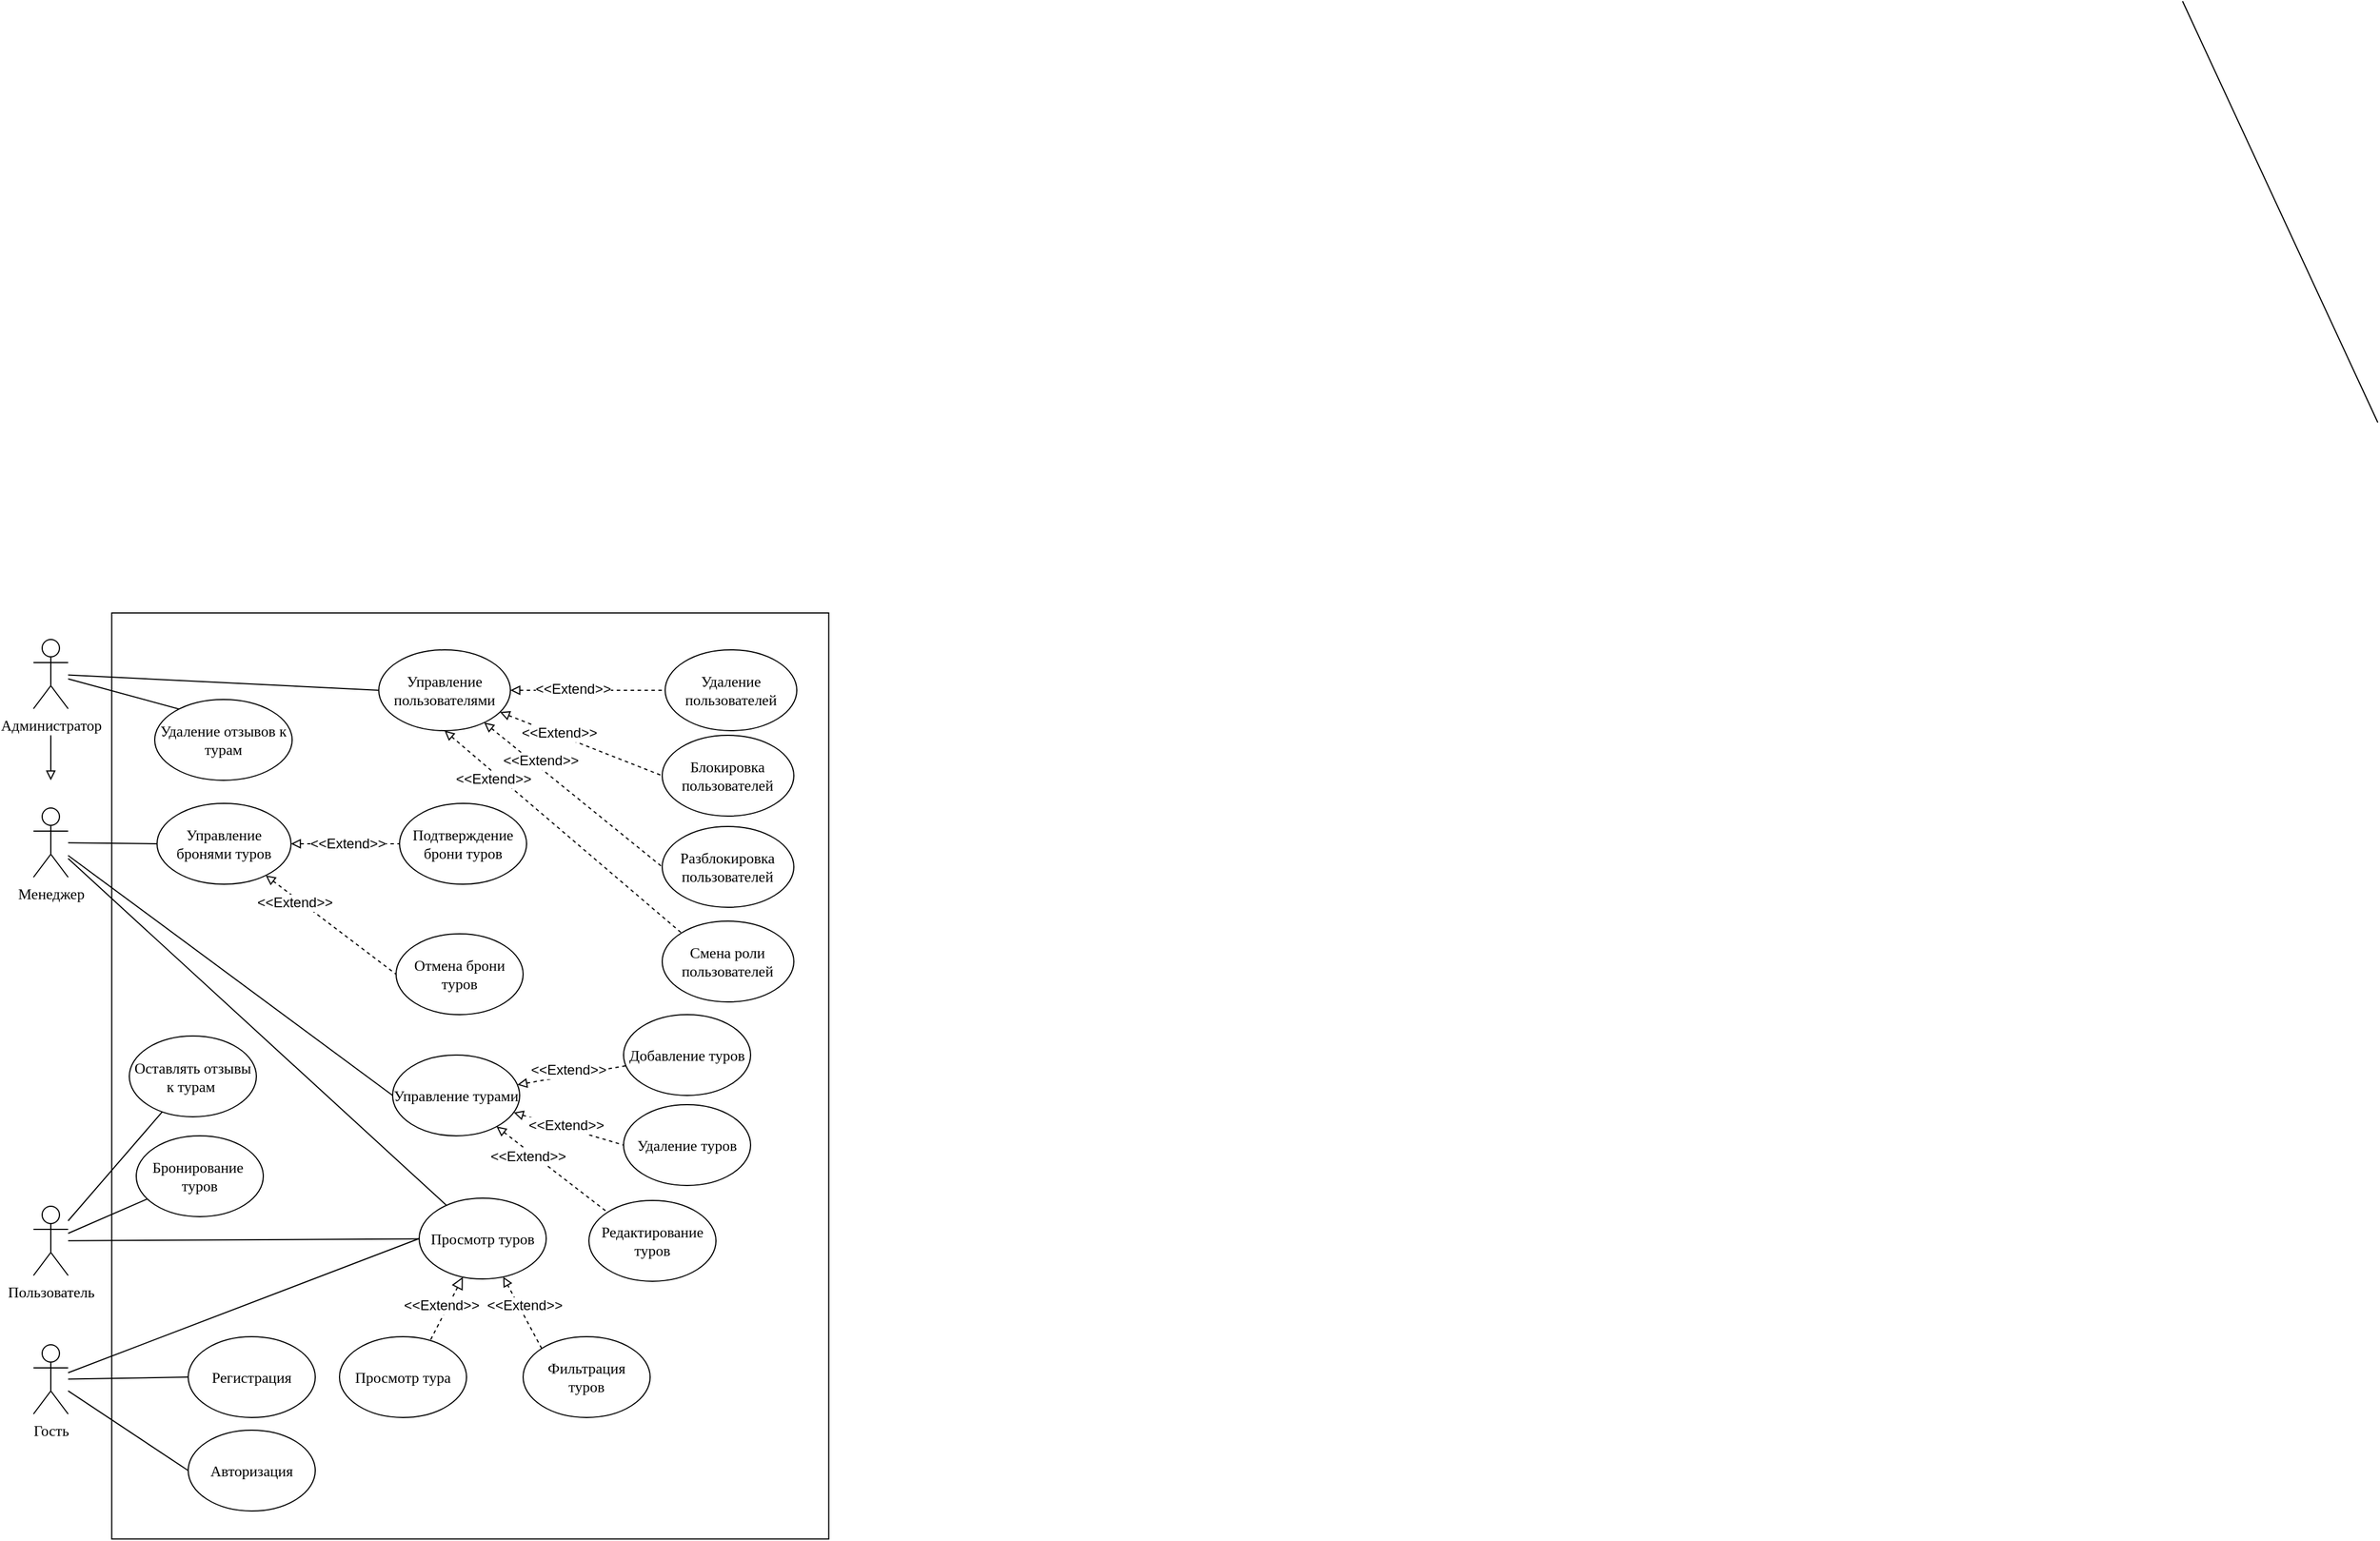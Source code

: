 <mxfile version="26.0.2">
  <diagram name="Страница — 1" id="NZbn_GLvDckBzevisfvI">
    <mxGraphModel dx="913" dy="1096" grid="0" gridSize="10" guides="1" tooltips="1" connect="1" arrows="1" fold="1" page="0" pageScale="1" pageWidth="1169" pageHeight="827" math="0" shadow="0">
      <root>
        <mxCell id="0" />
        <mxCell id="1" parent="0" />
        <mxCell id="JH5U76IGOBcUqnHT-_Kr-2" value="" style="rounded=0;whiteSpace=wrap;html=1;rotation=90;" parent="1" vertex="1">
          <mxGeometry x="488.11" y="484.67" width="802.22" height="620.92" as="geometry" />
        </mxCell>
        <mxCell id="p_r1cKh_CzRkiVNsoP0s-77" style="edgeStyle=none;curved=1;rounded=0;orthogonalLoop=1;jettySize=auto;html=1;entryX=0;entryY=0.5;entryDx=0;entryDy=0;fontSize=12;startSize=8;endSize=8;endArrow=none;endFill=0;" parent="1" source="svQCepNTFexyG-QFbBfc-3" target="OeR3qFUjESxq3L1rICcf-10" edge="1">
          <mxGeometry relative="1" as="geometry" />
        </mxCell>
        <mxCell id="p_r1cKh_CzRkiVNsoP0s-78" style="edgeStyle=none;curved=1;rounded=0;orthogonalLoop=1;jettySize=auto;html=1;entryX=0;entryY=0.5;entryDx=0;entryDy=0;fontSize=12;startSize=8;endSize=8;endArrow=none;endFill=0;" parent="1" source="svQCepNTFexyG-QFbBfc-3" target="p_r1cKh_CzRkiVNsoP0s-5" edge="1">
          <mxGeometry relative="1" as="geometry" />
        </mxCell>
        <mxCell id="bwHQZoLI509qidypqNT2-47" style="rounded=0;orthogonalLoop=1;jettySize=auto;html=1;entryX=0;entryY=0.5;entryDx=0;entryDy=0;endArrow=none;endFill=0;" parent="1" source="svQCepNTFexyG-QFbBfc-3" target="JH5U76IGOBcUqnHT-_Kr-12" edge="1">
          <mxGeometry relative="1" as="geometry" />
        </mxCell>
        <mxCell id="svQCepNTFexyG-QFbBfc-3" value="Гость" style="shape=umlActor;verticalLabelPosition=bottom;verticalAlign=top;html=1;outlineConnect=0;fontFamily=Times New Roman;fontSize=13;" parent="1" vertex="1">
          <mxGeometry x="511" y="1028" width="30" height="60" as="geometry" />
        </mxCell>
        <mxCell id="OeR3qFUjESxq3L1rICcf-12" style="edgeStyle=none;shape=connector;rounded=0;orthogonalLoop=1;jettySize=auto;html=1;labelBackgroundColor=default;strokeColor=default;align=center;verticalAlign=middle;fontFamily=Helvetica;fontSize=11;fontColor=default;endArrow=none;endFill=0;" parent="1" source="svQCepNTFexyG-QFbBfc-7" target="OeR3qFUjESxq3L1rICcf-9" edge="1">
          <mxGeometry relative="1" as="geometry" />
        </mxCell>
        <mxCell id="OeR3qFUjESxq3L1rICcf-13" style="edgeStyle=none;shape=connector;rounded=0;orthogonalLoop=1;jettySize=auto;html=1;labelBackgroundColor=default;strokeColor=default;align=center;verticalAlign=middle;fontFamily=Helvetica;fontSize=11;fontColor=default;endArrow=none;endFill=0;" parent="1" source="svQCepNTFexyG-QFbBfc-7" target="OeR3qFUjESxq3L1rICcf-8" edge="1">
          <mxGeometry relative="1" as="geometry" />
        </mxCell>
        <mxCell id="bwHQZoLI509qidypqNT2-44" style="rounded=0;orthogonalLoop=1;jettySize=auto;html=1;endArrow=none;endFill=0;" parent="1" source="svQCepNTFexyG-QFbBfc-7" target="OeR3qFUjESxq3L1rICcf-10" edge="1">
          <mxGeometry relative="1" as="geometry" />
        </mxCell>
        <mxCell id="svQCepNTFexyG-QFbBfc-7" value="Пользователь" style="shape=umlActor;verticalLabelPosition=bottom;verticalAlign=top;html=1;outlineConnect=0;fontFamily=Times New Roman;fontSize=13;" parent="1" vertex="1">
          <mxGeometry x="511" y="908" width="30" height="60" as="geometry" />
        </mxCell>
        <mxCell id="JH5U76IGOBcUqnHT-_Kr-21" style="rounded=0;orthogonalLoop=1;jettySize=auto;html=1;exitX=0;exitY=0;exitDx=0;exitDy=0;dashed=1;endArrow=block;endFill=0;" parent="1" source="OeR3qFUjESxq3L1rICcf-7" target="OeR3qFUjESxq3L1rICcf-10" edge="1">
          <mxGeometry relative="1" as="geometry" />
        </mxCell>
        <mxCell id="OeR3qFUjESxq3L1rICcf-7" value="&lt;font style=&quot;font-size: 13px;&quot;&gt;Фильтрация&lt;/font&gt;&lt;div&gt;&lt;font style=&quot;font-size: 13px;&quot;&gt;туров&lt;/font&gt;&lt;/div&gt;" style="ellipse;whiteSpace=wrap;html=1;fontFamily=Times New Roman;" parent="1" vertex="1">
          <mxGeometry x="935" y="1021" width="110" height="70" as="geometry" />
        </mxCell>
        <mxCell id="OeR3qFUjESxq3L1rICcf-8" value="&lt;font&gt;Бронирование&amp;nbsp;&lt;/font&gt;&lt;div&gt;&lt;font&gt;туров&lt;/font&gt;&lt;/div&gt;" style="ellipse;whiteSpace=wrap;html=1;fontFamily=Times New Roman;fontSize=13;" parent="1" vertex="1">
          <mxGeometry x="600" y="847" width="110" height="70" as="geometry" />
        </mxCell>
        <mxCell id="OeR3qFUjESxq3L1rICcf-9" value="&lt;font&gt;Оставлять отзывы к турам&amp;nbsp;&lt;/font&gt;" style="ellipse;whiteSpace=wrap;html=1;fontFamily=Times New Roman;fontSize=13;" parent="1" vertex="1">
          <mxGeometry x="594" y="760.5" width="110" height="70" as="geometry" />
        </mxCell>
        <mxCell id="p_r1cKh_CzRkiVNsoP0s-66" style="edgeStyle=none;curved=1;rounded=0;orthogonalLoop=1;jettySize=auto;html=1;entryX=0.709;entryY=0.064;entryDx=0;entryDy=0;fontSize=12;startSize=8;endSize=8;endArrow=none;endFill=0;startArrow=block;startFill=0;dashed=1;entryPerimeter=0;" parent="1" source="OeR3qFUjESxq3L1rICcf-10" target="p_r1cKh_CzRkiVNsoP0s-64" edge="1">
          <mxGeometry relative="1" as="geometry" />
        </mxCell>
        <mxCell id="OeR3qFUjESxq3L1rICcf-10" value="&lt;font style=&quot;font-size: 13px;&quot;&gt;Просмотр туров&lt;/font&gt;" style="ellipse;whiteSpace=wrap;html=1;fontFamily=Times New Roman;" parent="1" vertex="1">
          <mxGeometry x="845" y="901" width="110" height="70" as="geometry" />
        </mxCell>
        <mxCell id="OeR3qFUjESxq3L1rICcf-15" value="Добавление туров" style="ellipse;whiteSpace=wrap;html=1;fontFamily=Times New Roman;fontSize=13;" parent="1" vertex="1">
          <mxGeometry x="1022" y="742" width="110" height="70" as="geometry" />
        </mxCell>
        <mxCell id="OeR3qFUjESxq3L1rICcf-21" value="Удаление туров" style="ellipse;whiteSpace=wrap;html=1;fontFamily=Times New Roman;fontSize=13;" parent="1" vertex="1">
          <mxGeometry x="1022" y="820" width="110" height="70" as="geometry" />
        </mxCell>
        <mxCell id="bwHQZoLI509qidypqNT2-43" style="rounded=0;orthogonalLoop=1;jettySize=auto;html=1;endArrow=none;endFill=0;" parent="1" source="zMWsZsheXrGuxRjLxGXC-20" target="OeR3qFUjESxq3L1rICcf-10" edge="1">
          <mxGeometry relative="1" as="geometry" />
        </mxCell>
        <mxCell id="SSumNysxTkyqhvxM6G0D-3" style="rounded=0;orthogonalLoop=1;jettySize=auto;html=1;entryX=0;entryY=0.5;entryDx=0;entryDy=0;startArrow=none;startFill=0;endArrow=none;endFill=0;" parent="1" source="zMWsZsheXrGuxRjLxGXC-20" target="SSumNysxTkyqhvxM6G0D-2" edge="1">
          <mxGeometry relative="1" as="geometry" />
        </mxCell>
        <mxCell id="SSumNysxTkyqhvxM6G0D-9" style="rounded=0;orthogonalLoop=1;jettySize=auto;html=1;entryX=0;entryY=0.5;entryDx=0;entryDy=0;endArrow=none;endFill=0;" parent="1" source="zMWsZsheXrGuxRjLxGXC-20" target="SSumNysxTkyqhvxM6G0D-8" edge="1">
          <mxGeometry relative="1" as="geometry" />
        </mxCell>
        <mxCell id="zMWsZsheXrGuxRjLxGXC-20" value="Менеджер" style="shape=umlActor;verticalLabelPosition=bottom;verticalAlign=top;html=1;outlineConnect=0;fontFamily=Times New Roman;fontSize=13;" parent="1" vertex="1">
          <mxGeometry x="511" y="563" width="30" height="60" as="geometry" />
        </mxCell>
        <mxCell id="zMWsZsheXrGuxRjLxGXC-26" value="Редактирование туров" style="ellipse;whiteSpace=wrap;html=1;fontFamily=Times New Roman;fontSize=13;" parent="1" vertex="1">
          <mxGeometry x="992" y="903" width="110" height="70" as="geometry" />
        </mxCell>
        <mxCell id="zMWsZsheXrGuxRjLxGXC-27" value="Подтверждение брони туров" style="ellipse;whiteSpace=wrap;html=1;fontFamily=Times New Roman;fontSize=13;" parent="1" vertex="1">
          <mxGeometry x="828" y="559" width="110" height="70" as="geometry" />
        </mxCell>
        <mxCell id="zMWsZsheXrGuxRjLxGXC-39" style="edgeStyle=none;curved=1;rounded=0;orthogonalLoop=1;jettySize=auto;html=1;entryX=0.5;entryY=1;entryDx=0;entryDy=0;fontSize=12;startSize=8;endSize=8;endArrow=none;endFill=0;" parent="1" edge="1">
          <mxGeometry relative="1" as="geometry">
            <mxPoint x="2541.101" y="229" as="sourcePoint" />
            <mxPoint x="2372" y="-136" as="targetPoint" />
          </mxGeometry>
        </mxCell>
        <mxCell id="nBBlVvWBp2isnyXZccdl-5" style="edgeStyle=none;curved=1;rounded=0;orthogonalLoop=1;jettySize=auto;html=1;entryX=1;entryY=0.5;entryDx=0;entryDy=0;fontSize=12;startSize=8;endSize=8;endArrow=none;endFill=0;" parent="1" source="zMWsZsheXrGuxRjLxGXC-35" target="zMWsZsheXrGuxRjLxGXC-46" edge="1">
          <mxGeometry relative="1" as="geometry" />
        </mxCell>
        <mxCell id="SSumNysxTkyqhvxM6G0D-15" style="rounded=0;orthogonalLoop=1;jettySize=auto;html=1;entryX=0;entryY=0.5;entryDx=0;entryDy=0;endArrow=none;endFill=0;" parent="1" source="zMWsZsheXrGuxRjLxGXC-35" target="SSumNysxTkyqhvxM6G0D-14" edge="1">
          <mxGeometry relative="1" as="geometry" />
        </mxCell>
        <mxCell id="zMWsZsheXrGuxRjLxGXC-35" value="Администратор" style="shape=umlActor;verticalLabelPosition=bottom;verticalAlign=top;html=1;outlineConnect=0;fontFamily=Times New Roman;fontSize=13;" parent="1" vertex="1">
          <mxGeometry x="511" y="417" width="30" height="60" as="geometry" />
        </mxCell>
        <mxCell id="zMWsZsheXrGuxRjLxGXC-44" value="Блокировка пользователей" style="ellipse;whiteSpace=wrap;html=1;fontFamily=Times New Roman;fontSize=13;" parent="1" vertex="1">
          <mxGeometry x="1055.44" y="500" width="114" height="70" as="geometry" />
        </mxCell>
        <mxCell id="zMWsZsheXrGuxRjLxGXC-45" value="Удаление пользователей" style="ellipse;whiteSpace=wrap;html=1;fontFamily=Times New Roman;fontSize=13;" parent="1" vertex="1">
          <mxGeometry x="1058" y="426" width="114" height="70" as="geometry" />
        </mxCell>
        <mxCell id="zMWsZsheXrGuxRjLxGXC-46" value="Удаление отзывов к турам" style="ellipse;whiteSpace=wrap;html=1;fontFamily=Times New Roman;fontSize=13;" parent="1" vertex="1">
          <mxGeometry x="616" y="469" width="119" height="70" as="geometry" />
        </mxCell>
        <mxCell id="p_r1cKh_CzRkiVNsoP0s-5" value="&lt;font style=&quot;font-size: 13px;&quot;&gt;Регистрация&lt;/font&gt;" style="ellipse;whiteSpace=wrap;html=1;fontFamily=Times New Roman;" parent="1" vertex="1">
          <mxGeometry x="645" y="1021" width="110" height="70" as="geometry" />
        </mxCell>
        <mxCell id="p_r1cKh_CzRkiVNsoP0s-27" style="edgeStyle=none;curved=1;rounded=0;orthogonalLoop=1;jettySize=auto;html=1;exitX=1;exitY=0.5;exitDx=0;exitDy=0;fontSize=12;startSize=8;endSize=8;" parent="1" edge="1">
          <mxGeometry relative="1" as="geometry">
            <mxPoint x="1194.0" y="862" as="sourcePoint" />
            <mxPoint x="1194.0" y="862" as="targetPoint" />
          </mxGeometry>
        </mxCell>
        <mxCell id="p_r1cKh_CzRkiVNsoP0s-64" value="&lt;font style=&quot;font-size: 13px;&quot;&gt;Просмотр тура&lt;/font&gt;" style="ellipse;whiteSpace=wrap;html=1;fontFamily=Times New Roman;" parent="1" vertex="1">
          <mxGeometry x="776" y="1021" width="110" height="70" as="geometry" />
        </mxCell>
        <mxCell id="p_r1cKh_CzRkiVNsoP0s-69" value="&lt;font&gt;&amp;lt;&amp;lt;Extend&amp;gt;&amp;gt;&lt;/font&gt;" style="edgeLabel;html=1;align=center;verticalAlign=middle;resizable=0;points=[];fontSize=12;" parent="1" vertex="1" connectable="0">
          <mxGeometry x="800.002" y="1002.996" as="geometry">
            <mxPoint x="64" y="-9" as="offset" />
          </mxGeometry>
        </mxCell>
        <mxCell id="JH5U76IGOBcUqnHT-_Kr-12" value="&lt;font style=&quot;font-size: 13px;&quot;&gt;Авторизация&lt;/font&gt;" style="ellipse;whiteSpace=wrap;html=1;fontFamily=Times New Roman;" parent="1" vertex="1">
          <mxGeometry x="645" y="1102" width="110" height="70" as="geometry" />
        </mxCell>
        <mxCell id="JH5U76IGOBcUqnHT-_Kr-34" style="edgeStyle=orthogonalEdgeStyle;rounded=0;orthogonalLoop=1;jettySize=auto;html=1;exitX=0.5;exitY=1;exitDx=0;exitDy=0;" parent="1" source="zMWsZsheXrGuxRjLxGXC-44" target="zMWsZsheXrGuxRjLxGXC-44" edge="1">
          <mxGeometry relative="1" as="geometry" />
        </mxCell>
        <mxCell id="bwHQZoLI509qidypqNT2-46" value="&lt;font&gt;&amp;lt;&amp;lt;Extend&amp;gt;&amp;gt;&lt;/font&gt;" style="edgeLabel;html=1;align=center;verticalAlign=middle;resizable=0;points=[];fontSize=12;" parent="1" vertex="1" connectable="0">
          <mxGeometry x="872.002" y="1002.996" as="geometry">
            <mxPoint x="64" y="-9" as="offset" />
          </mxGeometry>
        </mxCell>
        <mxCell id="bwHQZoLI509qidypqNT2-49" style="rounded=0;orthogonalLoop=1;jettySize=auto;html=1;endArrow=block;endFill=0;" parent="1" edge="1">
          <mxGeometry relative="1" as="geometry">
            <mxPoint x="526" y="500" as="sourcePoint" />
            <mxPoint x="526" y="539" as="targetPoint" />
          </mxGeometry>
        </mxCell>
        <mxCell id="SSumNysxTkyqhvxM6G0D-4" style="rounded=0;orthogonalLoop=1;jettySize=auto;html=1;endArrow=none;endFill=0;startArrow=block;startFill=0;dashed=1;" parent="1" source="SSumNysxTkyqhvxM6G0D-2" target="OeR3qFUjESxq3L1rICcf-15" edge="1">
          <mxGeometry relative="1" as="geometry" />
        </mxCell>
        <mxCell id="SSumNysxTkyqhvxM6G0D-5" style="rounded=0;orthogonalLoop=1;jettySize=auto;html=1;entryX=0;entryY=0.5;entryDx=0;entryDy=0;endArrow=none;endFill=0;startArrow=block;startFill=0;dashed=1;" parent="1" source="SSumNysxTkyqhvxM6G0D-2" target="OeR3qFUjESxq3L1rICcf-21" edge="1">
          <mxGeometry relative="1" as="geometry" />
        </mxCell>
        <mxCell id="SSumNysxTkyqhvxM6G0D-6" style="rounded=0;orthogonalLoop=1;jettySize=auto;html=1;entryX=0;entryY=0;entryDx=0;entryDy=0;endArrow=none;endFill=0;startArrow=block;startFill=0;dashed=1;" parent="1" source="SSumNysxTkyqhvxM6G0D-2" target="zMWsZsheXrGuxRjLxGXC-26" edge="1">
          <mxGeometry relative="1" as="geometry" />
        </mxCell>
        <mxCell id="SSumNysxTkyqhvxM6G0D-2" value="Управление турами" style="ellipse;whiteSpace=wrap;html=1;fontFamily=Times New Roman;fontSize=13;" parent="1" vertex="1">
          <mxGeometry x="822" y="777" width="110" height="70" as="geometry" />
        </mxCell>
        <mxCell id="SSumNysxTkyqhvxM6G0D-7" value="Отмена брони туров" style="ellipse;whiteSpace=wrap;html=1;fontFamily=Times New Roman;fontSize=13;" parent="1" vertex="1">
          <mxGeometry x="825" y="672" width="110" height="70" as="geometry" />
        </mxCell>
        <mxCell id="SSumNysxTkyqhvxM6G0D-20" style="rounded=0;orthogonalLoop=1;jettySize=auto;html=1;entryX=0;entryY=0.5;entryDx=0;entryDy=0;endArrow=none;endFill=0;startArrow=block;startFill=0;dashed=1;" parent="1" source="SSumNysxTkyqhvxM6G0D-8" target="SSumNysxTkyqhvxM6G0D-7" edge="1">
          <mxGeometry relative="1" as="geometry" />
        </mxCell>
        <mxCell id="SSumNysxTkyqhvxM6G0D-21" style="rounded=0;orthogonalLoop=1;jettySize=auto;html=1;endArrow=none;endFill=0;startArrow=block;startFill=0;dashed=1;" parent="1" source="SSumNysxTkyqhvxM6G0D-8" target="zMWsZsheXrGuxRjLxGXC-27" edge="1">
          <mxGeometry relative="1" as="geometry" />
        </mxCell>
        <mxCell id="SSumNysxTkyqhvxM6G0D-8" value="Управление бронями туров" style="ellipse;whiteSpace=wrap;html=1;fontFamily=Times New Roman;fontSize=13;" parent="1" vertex="1">
          <mxGeometry x="618" y="559" width="116" height="70" as="geometry" />
        </mxCell>
        <mxCell id="SSumNysxTkyqhvxM6G0D-13" value="Разблокировка пользователей" style="ellipse;whiteSpace=wrap;html=1;fontFamily=Times New Roman;fontSize=13;" parent="1" vertex="1">
          <mxGeometry x="1055.44" y="579" width="114" height="70" as="geometry" />
        </mxCell>
        <mxCell id="SSumNysxTkyqhvxM6G0D-16" style="rounded=0;orthogonalLoop=1;jettySize=auto;html=1;endArrow=none;endFill=0;startArrow=block;startFill=0;dashed=1;" parent="1" source="SSumNysxTkyqhvxM6G0D-14" target="zMWsZsheXrGuxRjLxGXC-45" edge="1">
          <mxGeometry relative="1" as="geometry" />
        </mxCell>
        <mxCell id="SSumNysxTkyqhvxM6G0D-17" style="rounded=0;orthogonalLoop=1;jettySize=auto;html=1;entryX=0;entryY=0.5;entryDx=0;entryDy=0;endArrow=none;endFill=0;startArrow=block;startFill=0;dashed=1;" parent="1" source="SSumNysxTkyqhvxM6G0D-14" target="zMWsZsheXrGuxRjLxGXC-44" edge="1">
          <mxGeometry relative="1" as="geometry" />
        </mxCell>
        <mxCell id="SSumNysxTkyqhvxM6G0D-18" style="rounded=0;orthogonalLoop=1;jettySize=auto;html=1;entryX=0;entryY=0.5;entryDx=0;entryDy=0;endArrow=none;endFill=0;startArrow=block;startFill=0;dashed=1;" parent="1" source="SSumNysxTkyqhvxM6G0D-14" target="SSumNysxTkyqhvxM6G0D-13" edge="1">
          <mxGeometry relative="1" as="geometry" />
        </mxCell>
        <mxCell id="SSumNysxTkyqhvxM6G0D-14" value="Управление пользователями" style="ellipse;whiteSpace=wrap;html=1;fontFamily=Times New Roman;fontSize=13;" parent="1" vertex="1">
          <mxGeometry x="810" y="426" width="114" height="70" as="geometry" />
        </mxCell>
        <mxCell id="SSumNysxTkyqhvxM6G0D-26" value="&lt;font&gt;&amp;lt;&amp;lt;Extend&amp;gt;&amp;gt;&lt;/font&gt;" style="edgeLabel;html=1;align=center;verticalAlign=middle;resizable=0;points=[];fontSize=12;" parent="1" vertex="1" connectable="0">
          <mxGeometry x="875.002" y="873.996" as="geometry">
            <mxPoint x="64" y="-9" as="offset" />
          </mxGeometry>
        </mxCell>
        <mxCell id="SSumNysxTkyqhvxM6G0D-27" value="&lt;font&gt;&amp;lt;&amp;lt;Extend&amp;gt;&amp;gt;&lt;/font&gt;" style="edgeLabel;html=1;align=center;verticalAlign=middle;resizable=0;points=[];fontSize=12;" parent="1" vertex="1" connectable="0">
          <mxGeometry x="910.002" y="798.996" as="geometry">
            <mxPoint x="64" y="-9" as="offset" />
          </mxGeometry>
        </mxCell>
        <mxCell id="SSumNysxTkyqhvxM6G0D-28" value="&lt;font&gt;&amp;lt;&amp;lt;Extend&amp;gt;&amp;gt;&lt;/font&gt;" style="edgeLabel;html=1;align=center;verticalAlign=middle;resizable=0;points=[];fontSize=12;" parent="1" vertex="1" connectable="0">
          <mxGeometry x="902.002" y="506.996" as="geometry">
            <mxPoint x="64" y="-9" as="offset" />
          </mxGeometry>
        </mxCell>
        <mxCell id="SSumNysxTkyqhvxM6G0D-29" value="&lt;font&gt;&amp;lt;&amp;lt;Extend&amp;gt;&amp;gt;&lt;/font&gt;" style="edgeLabel;html=1;align=center;verticalAlign=middle;resizable=0;points=[];fontSize=12;" parent="1" vertex="1" connectable="0">
          <mxGeometry x="673.002" y="653.996" as="geometry">
            <mxPoint x="64" y="-9" as="offset" />
          </mxGeometry>
        </mxCell>
        <mxCell id="SSumNysxTkyqhvxM6G0D-30" value="&lt;font&gt;&amp;lt;&amp;lt;Extend&amp;gt;&amp;gt;&lt;/font&gt;" style="edgeLabel;html=1;align=center;verticalAlign=middle;resizable=0;points=[];fontSize=12;" parent="1" vertex="1" connectable="0">
          <mxGeometry x="719.002" y="602.996" as="geometry">
            <mxPoint x="64" y="-9" as="offset" />
          </mxGeometry>
        </mxCell>
        <mxCell id="SSumNysxTkyqhvxM6G0D-31" value="&lt;font&gt;&amp;lt;&amp;lt;Extend&amp;gt;&amp;gt;&lt;/font&gt;" style="edgeLabel;html=1;align=center;verticalAlign=middle;resizable=0;points=[];fontSize=12;" parent="1" vertex="1" connectable="0">
          <mxGeometry x="908.002" y="846.996" as="geometry">
            <mxPoint x="64" y="-9" as="offset" />
          </mxGeometry>
        </mxCell>
        <mxCell id="SSumNysxTkyqhvxM6G0D-32" value="&lt;font&gt;&amp;lt;&amp;lt;Extend&amp;gt;&amp;gt;&lt;/font&gt;" style="edgeLabel;html=1;align=center;verticalAlign=middle;resizable=0;points=[];fontSize=12;" parent="1" vertex="1" connectable="0">
          <mxGeometry x="886.002" y="530.996" as="geometry">
            <mxPoint x="64" y="-9" as="offset" />
          </mxGeometry>
        </mxCell>
        <mxCell id="SSumNysxTkyqhvxM6G0D-33" value="&lt;font&gt;&amp;lt;&amp;lt;Extend&amp;gt;&amp;gt;&lt;/font&gt;" style="edgeLabel;html=1;align=center;verticalAlign=middle;resizable=0;points=[];fontSize=12;" parent="1" vertex="1" connectable="0">
          <mxGeometry x="914.002" y="468.996" as="geometry">
            <mxPoint x="64" y="-9" as="offset" />
          </mxGeometry>
        </mxCell>
        <mxCell id="Tde1RYHnbCcCl4A8BDwN-13" value="Смена роли пользователей" style="ellipse;whiteSpace=wrap;html=1;fontFamily=Times New Roman;fontSize=13;" vertex="1" parent="1">
          <mxGeometry x="1055.44" y="661" width="114" height="70" as="geometry" />
        </mxCell>
        <mxCell id="Tde1RYHnbCcCl4A8BDwN-15" style="rounded=0;orthogonalLoop=1;jettySize=auto;html=1;entryX=0;entryY=0;entryDx=0;entryDy=0;endArrow=none;endFill=0;startArrow=block;startFill=0;dashed=1;exitX=0.5;exitY=1;exitDx=0;exitDy=0;" edge="1" parent="1" source="SSumNysxTkyqhvxM6G0D-14" target="Tde1RYHnbCcCl4A8BDwN-13">
          <mxGeometry relative="1" as="geometry">
            <mxPoint x="895" y="531.5" as="sourcePoint" />
            <mxPoint x="1049" y="656.5" as="targetPoint" />
          </mxGeometry>
        </mxCell>
        <mxCell id="Tde1RYHnbCcCl4A8BDwN-16" value="&lt;font&gt;&amp;lt;&amp;lt;Extend&amp;gt;&amp;gt;&lt;/font&gt;" style="edgeLabel;html=1;align=center;verticalAlign=middle;resizable=0;points=[];fontSize=12;" vertex="1" connectable="0" parent="1">
          <mxGeometry x="845.002" y="546.996" as="geometry">
            <mxPoint x="64" y="-9" as="offset" />
          </mxGeometry>
        </mxCell>
      </root>
    </mxGraphModel>
  </diagram>
</mxfile>
